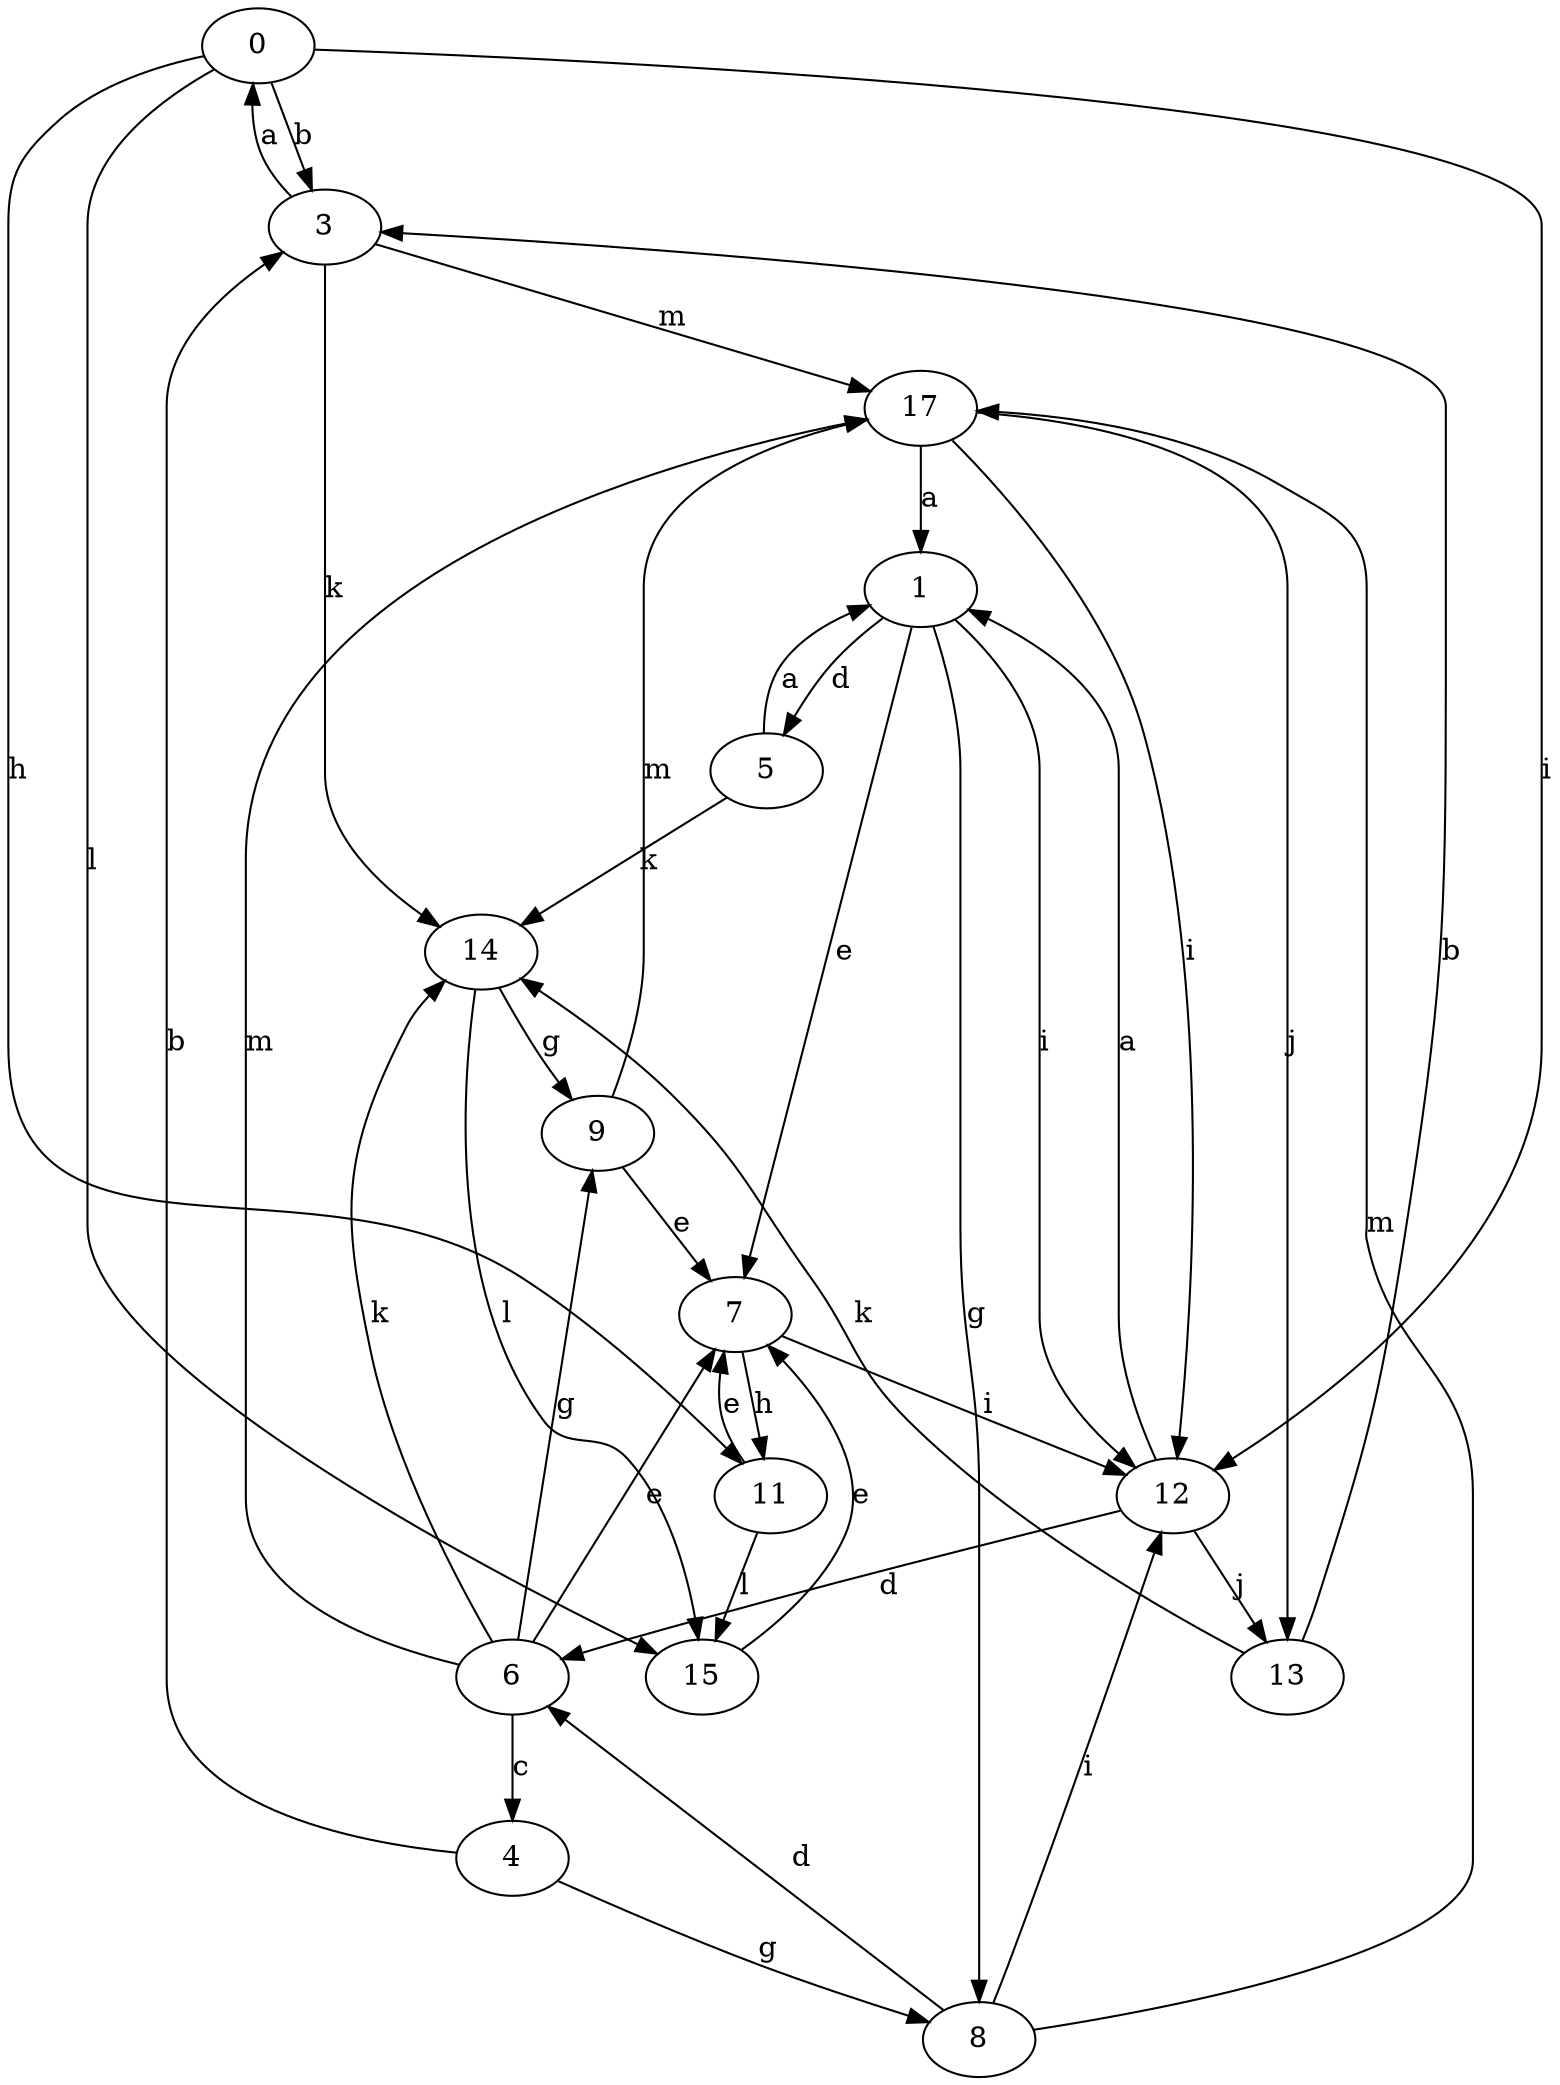strict digraph  {
0;
1;
3;
4;
5;
6;
7;
8;
9;
11;
12;
13;
14;
15;
17;
0 -> 3  [label=b];
0 -> 11  [label=h];
0 -> 12  [label=i];
0 -> 15  [label=l];
1 -> 5  [label=d];
1 -> 7  [label=e];
1 -> 8  [label=g];
1 -> 12  [label=i];
3 -> 0  [label=a];
3 -> 14  [label=k];
3 -> 17  [label=m];
4 -> 3  [label=b];
4 -> 8  [label=g];
5 -> 1  [label=a];
5 -> 14  [label=k];
6 -> 4  [label=c];
6 -> 7  [label=e];
6 -> 9  [label=g];
6 -> 14  [label=k];
6 -> 17  [label=m];
7 -> 11  [label=h];
7 -> 12  [label=i];
8 -> 6  [label=d];
8 -> 12  [label=i];
8 -> 17  [label=m];
9 -> 7  [label=e];
9 -> 17  [label=m];
11 -> 7  [label=e];
11 -> 15  [label=l];
12 -> 1  [label=a];
12 -> 6  [label=d];
12 -> 13  [label=j];
13 -> 3  [label=b];
13 -> 14  [label=k];
14 -> 9  [label=g];
14 -> 15  [label=l];
15 -> 7  [label=e];
17 -> 1  [label=a];
17 -> 12  [label=i];
17 -> 13  [label=j];
}
